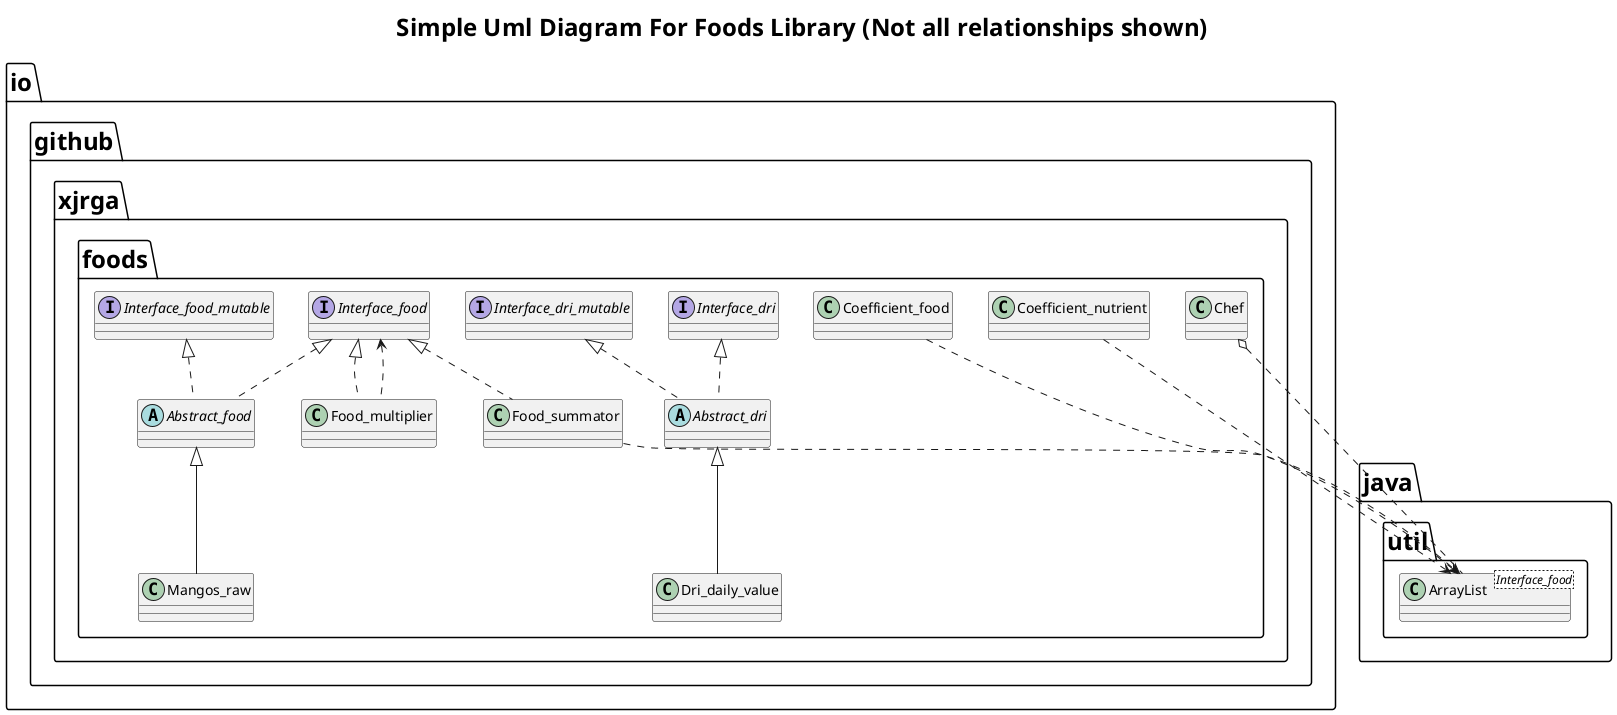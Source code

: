 @startuml
title Simple Uml Diagram For Foods Library (Not all relationships shown)
<style>
title {
  HorizontalAlignment center
  FontSize 24
}
</style>
class java.util.ArrayList<Interface_food>
interface io.github.xjrga.foods.Interface_dri
interface io.github.xjrga.foods.Interface_dri_mutable
interface io.github.xjrga.foods.Interface_food
interface io.github.xjrga.foods.Interface_food_mutable
abstract class io.github.xjrga.foods.Abstract_dri implements io.github.xjrga.foods.Interface_dri
abstract class io.github.xjrga.foods.Abstract_dri implements io.github.xjrga.foods.Interface_dri_mutable
abstract class io.github.xjrga.foods.Abstract_food implements io.github.xjrga.foods.Interface_food
abstract class io.github.xjrga.foods.Abstract_food implements io.github.xjrga.foods.Interface_food_mutable
class io.github.xjrga.foods.Food_multiplier implements io.github.xjrga.foods.Interface_food
class io.github.xjrga.foods.Food_summator implements io.github.xjrga.foods.Interface_food
class io.github.xjrga.foods.Mangos_raw extends io.github.xjrga.foods.Abstract_food
class io.github.xjrga.foods.Dri_daily_value extends io.github.xjrga.foods.Abstract_dri
io.github.xjrga.foods.Interface_food <.. io.github.xjrga.foods.Food_multiplier
io.github.xjrga.foods.Food_summator ..> java.util.ArrayList 
io.github.xjrga.foods.Coefficient_food ..> java.util.ArrayList 
io.github.xjrga.foods.Coefficient_nutrient ..> java.util.ArrayList
io.github.xjrga.foods.Chef o.. java.util.ArrayList
@enduml